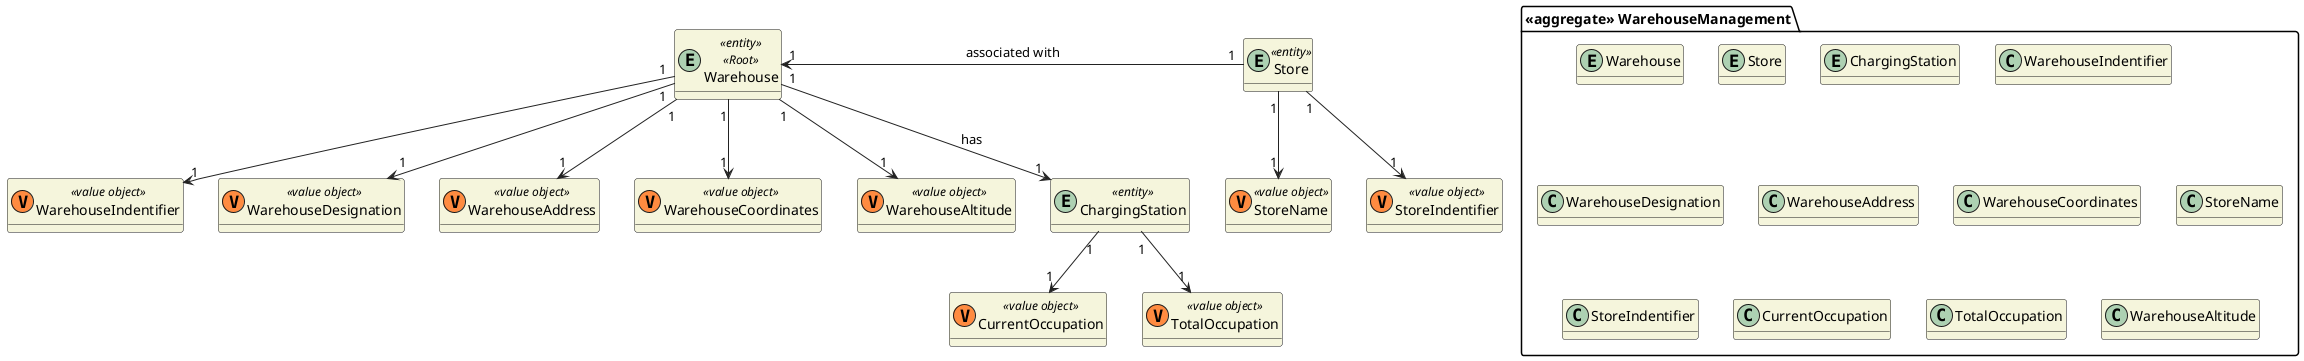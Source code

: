 @startuml DMWarehouseManagement

skinparam classAttributeIconSize 0
hide empty attributes
skinparam classBackgroundColor beige
skinparam ArrowColor #222222

package "<<aggregate>> WarehouseManagement"{
  entity Warehouse
  entity Store
  entity ChargingStation
  class WarehouseIndentifier
  class WarehouseDesignation
  class WarehouseAddress
  class WarehouseCoordinates
  class StoreName
  class StoreIndentifier
  class CurrentOccupation
  class TotalOccupation
  class WarehouseAltitude

}


entity Warehouse <<entity>> <<Root>>
class WarehouseIndentifier <<(V,#FF8B40) value object>>
class WarehouseDesignation <<(V,#FF8B40) value object>>
class WarehouseAddress <<(V,#FF8B40) value object>>
class WarehouseCoordinates <<(V,#FF8B40) value object>>
class WarehouseAltitude <<(V,#FF8B40) value object>>

entity Store <<entity>>
class StoreName <<(V,#FF8B40) value object>>
class StoreIndentifier <<(V,#FF8B40) value object>>

entity ChargingStation <<entity>>
class CurrentOccupation <<(V,#FF8B40) value object>>
class TotalOccupation <<(V,#FF8B40) value object>>


Warehouse "1" <- "1" Store : associated with
Warehouse "1" --> "1" ChargingStation: has

Warehouse "1" --> "1" WarehouseIndentifier
Warehouse "1" --> "1" WarehouseDesignation
Warehouse "1" --> "1" WarehouseAddress
Warehouse "1" --> "1" WarehouseCoordinates
Warehouse "1" --> "1" WarehouseAltitude

Store "1" --> "1" StoreName
Store "1" --> "1" StoreIndentifier

ChargingStation "1" --> "1" CurrentOccupation
ChargingStation "1" --> "1" TotalOccupation

@enduml